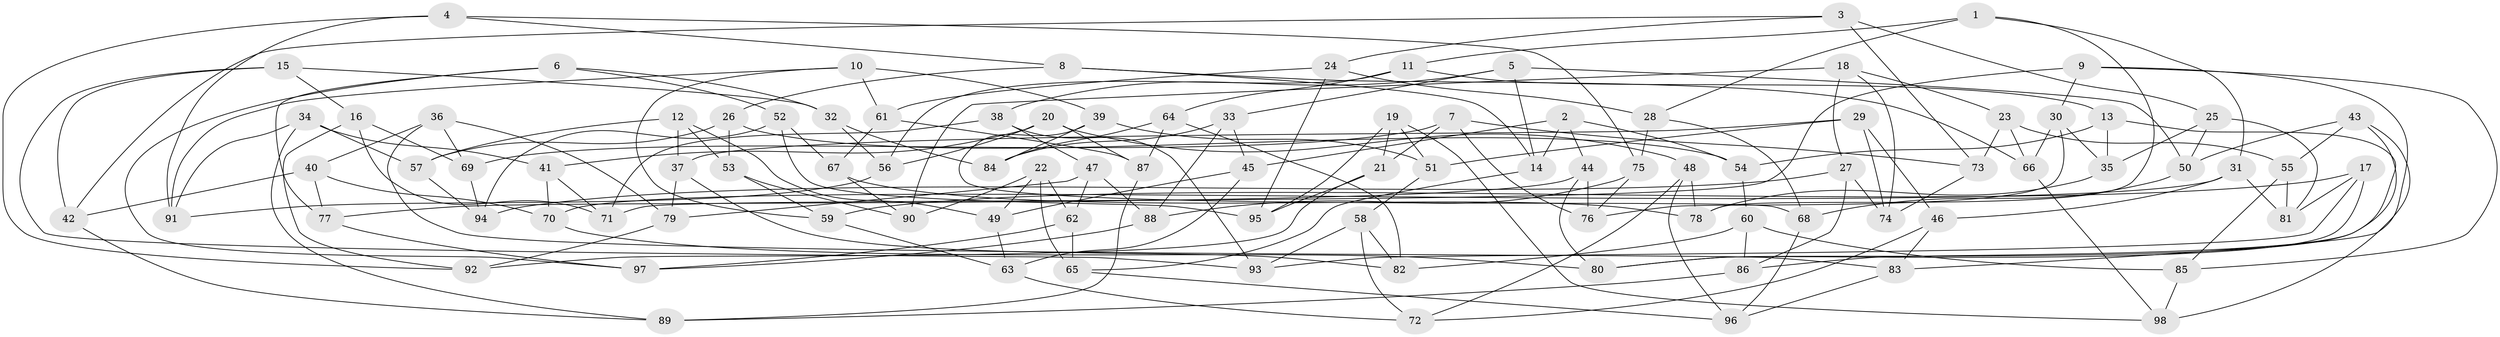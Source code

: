 // coarse degree distribution, {6: 0.1323529411764706, 7: 0.014705882352941176, 4: 0.6764705882352942, 3: 0.029411764705882353, 8: 0.08823529411764706, 10: 0.014705882352941176, 5: 0.04411764705882353}
// Generated by graph-tools (version 1.1) at 2025/20/03/04/25 18:20:58]
// undirected, 98 vertices, 196 edges
graph export_dot {
graph [start="1"]
  node [color=gray90,style=filled];
  1;
  2;
  3;
  4;
  5;
  6;
  7;
  8;
  9;
  10;
  11;
  12;
  13;
  14;
  15;
  16;
  17;
  18;
  19;
  20;
  21;
  22;
  23;
  24;
  25;
  26;
  27;
  28;
  29;
  30;
  31;
  32;
  33;
  34;
  35;
  36;
  37;
  38;
  39;
  40;
  41;
  42;
  43;
  44;
  45;
  46;
  47;
  48;
  49;
  50;
  51;
  52;
  53;
  54;
  55;
  56;
  57;
  58;
  59;
  60;
  61;
  62;
  63;
  64;
  65;
  66;
  67;
  68;
  69;
  70;
  71;
  72;
  73;
  74;
  75;
  76;
  77;
  78;
  79;
  80;
  81;
  82;
  83;
  84;
  85;
  86;
  87;
  88;
  89;
  90;
  91;
  92;
  93;
  94;
  95;
  96;
  97;
  98;
  1 -- 31;
  1 -- 11;
  1 -- 78;
  1 -- 28;
  2 -- 54;
  2 -- 14;
  2 -- 45;
  2 -- 44;
  3 -- 73;
  3 -- 25;
  3 -- 42;
  3 -- 24;
  4 -- 8;
  4 -- 92;
  4 -- 75;
  4 -- 91;
  5 -- 33;
  5 -- 14;
  5 -- 50;
  5 -- 38;
  6 -- 52;
  6 -- 32;
  6 -- 77;
  6 -- 97;
  7 -- 73;
  7 -- 21;
  7 -- 76;
  7 -- 69;
  8 -- 14;
  8 -- 26;
  8 -- 66;
  9 -- 83;
  9 -- 85;
  9 -- 71;
  9 -- 30;
  10 -- 59;
  10 -- 61;
  10 -- 39;
  10 -- 91;
  11 -- 13;
  11 -- 64;
  11 -- 56;
  12 -- 53;
  12 -- 57;
  12 -- 37;
  12 -- 49;
  13 -- 35;
  13 -- 86;
  13 -- 54;
  14 -- 65;
  15 -- 93;
  15 -- 16;
  15 -- 32;
  15 -- 42;
  16 -- 69;
  16 -- 92;
  16 -- 71;
  17 -- 93;
  17 -- 81;
  17 -- 59;
  17 -- 80;
  18 -- 90;
  18 -- 74;
  18 -- 23;
  18 -- 27;
  19 -- 98;
  19 -- 51;
  19 -- 21;
  19 -- 95;
  20 -- 87;
  20 -- 41;
  20 -- 48;
  20 -- 56;
  21 -- 92;
  21 -- 95;
  22 -- 65;
  22 -- 49;
  22 -- 62;
  22 -- 90;
  23 -- 55;
  23 -- 73;
  23 -- 66;
  24 -- 95;
  24 -- 61;
  24 -- 28;
  25 -- 81;
  25 -- 35;
  25 -- 50;
  26 -- 57;
  26 -- 54;
  26 -- 53;
  27 -- 86;
  27 -- 74;
  27 -- 94;
  28 -- 68;
  28 -- 75;
  29 -- 46;
  29 -- 51;
  29 -- 74;
  29 -- 37;
  30 -- 66;
  30 -- 35;
  30 -- 76;
  31 -- 81;
  31 -- 46;
  31 -- 70;
  32 -- 84;
  32 -- 56;
  33 -- 88;
  33 -- 84;
  33 -- 45;
  34 -- 41;
  34 -- 57;
  34 -- 89;
  34 -- 91;
  35 -- 78;
  36 -- 79;
  36 -- 40;
  36 -- 69;
  36 -- 83;
  37 -- 82;
  37 -- 79;
  38 -- 93;
  38 -- 71;
  38 -- 47;
  39 -- 84;
  39 -- 68;
  39 -- 51;
  40 -- 42;
  40 -- 70;
  40 -- 77;
  41 -- 70;
  41 -- 71;
  42 -- 89;
  43 -- 50;
  43 -- 80;
  43 -- 98;
  43 -- 55;
  44 -- 80;
  44 -- 76;
  44 -- 77;
  45 -- 49;
  45 -- 63;
  46 -- 72;
  46 -- 83;
  47 -- 88;
  47 -- 62;
  47 -- 79;
  48 -- 72;
  48 -- 96;
  48 -- 78;
  49 -- 63;
  50 -- 68;
  51 -- 58;
  52 -- 94;
  52 -- 67;
  52 -- 95;
  53 -- 59;
  53 -- 90;
  54 -- 60;
  55 -- 81;
  55 -- 85;
  56 -- 91;
  57 -- 94;
  58 -- 72;
  58 -- 82;
  58 -- 93;
  59 -- 63;
  60 -- 85;
  60 -- 86;
  60 -- 82;
  61 -- 67;
  61 -- 87;
  62 -- 65;
  62 -- 97;
  63 -- 72;
  64 -- 87;
  64 -- 84;
  64 -- 82;
  65 -- 96;
  66 -- 98;
  67 -- 90;
  67 -- 78;
  68 -- 96;
  69 -- 94;
  70 -- 80;
  73 -- 74;
  75 -- 76;
  75 -- 88;
  77 -- 97;
  79 -- 92;
  83 -- 96;
  85 -- 98;
  86 -- 89;
  87 -- 89;
  88 -- 97;
}
